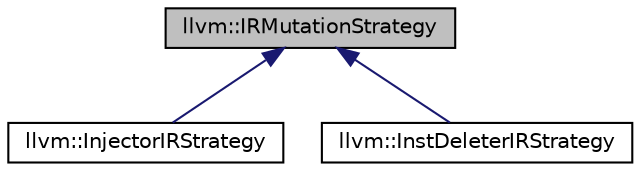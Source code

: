 digraph "llvm::IRMutationStrategy"
{
 // LATEX_PDF_SIZE
  bgcolor="transparent";
  edge [fontname="Helvetica",fontsize="10",labelfontname="Helvetica",labelfontsize="10"];
  node [fontname="Helvetica",fontsize="10",shape="box"];
  Node1 [label="llvm::IRMutationStrategy",height=0.2,width=0.4,color="black", fillcolor="grey75", style="filled", fontcolor="black",tooltip="Base class for describing how to mutate a module."];
  Node1 -> Node2 [dir="back",color="midnightblue",fontsize="10",style="solid",fontname="Helvetica"];
  Node2 [label="llvm::InjectorIRStrategy",height=0.2,width=0.4,color="black",URL="$classllvm_1_1InjectorIRStrategy.html",tooltip="Strategy that injects operations into the function."];
  Node1 -> Node3 [dir="back",color="midnightblue",fontsize="10",style="solid",fontname="Helvetica"];
  Node3 [label="llvm::InstDeleterIRStrategy",height=0.2,width=0.4,color="black",URL="$classllvm_1_1InstDeleterIRStrategy.html",tooltip=" "];
}
